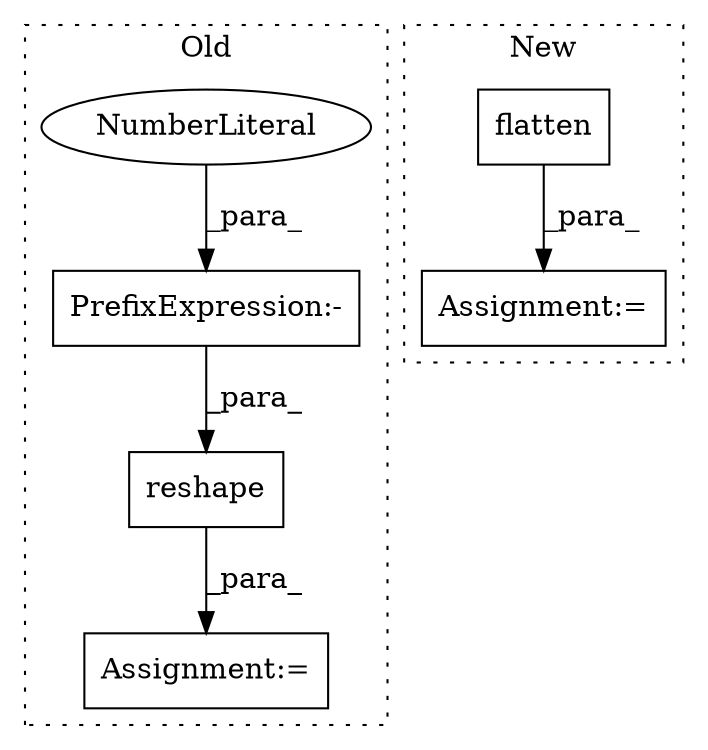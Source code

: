 digraph G {
subgraph cluster0 {
1 [label="reshape" a="32" s="2795,2830" l="8,1" shape="box"];
3 [label="Assignment:=" a="7" s="2783" l="1" shape="box"];
5 [label="PrefixExpression:-" a="38" s="2815" l="1" shape="box"];
6 [label="NumberLiteral" a="34" s="2816" l="1" shape="ellipse"];
label = "Old";
style="dotted";
}
subgraph cluster1 {
2 [label="flatten" a="32" s="3086,3124" l="8,1" shape="box"];
4 [label="Assignment:=" a="7" s="3085" l="1" shape="box"];
label = "New";
style="dotted";
}
1 -> 3 [label="_para_"];
2 -> 4 [label="_para_"];
5 -> 1 [label="_para_"];
6 -> 5 [label="_para_"];
}
